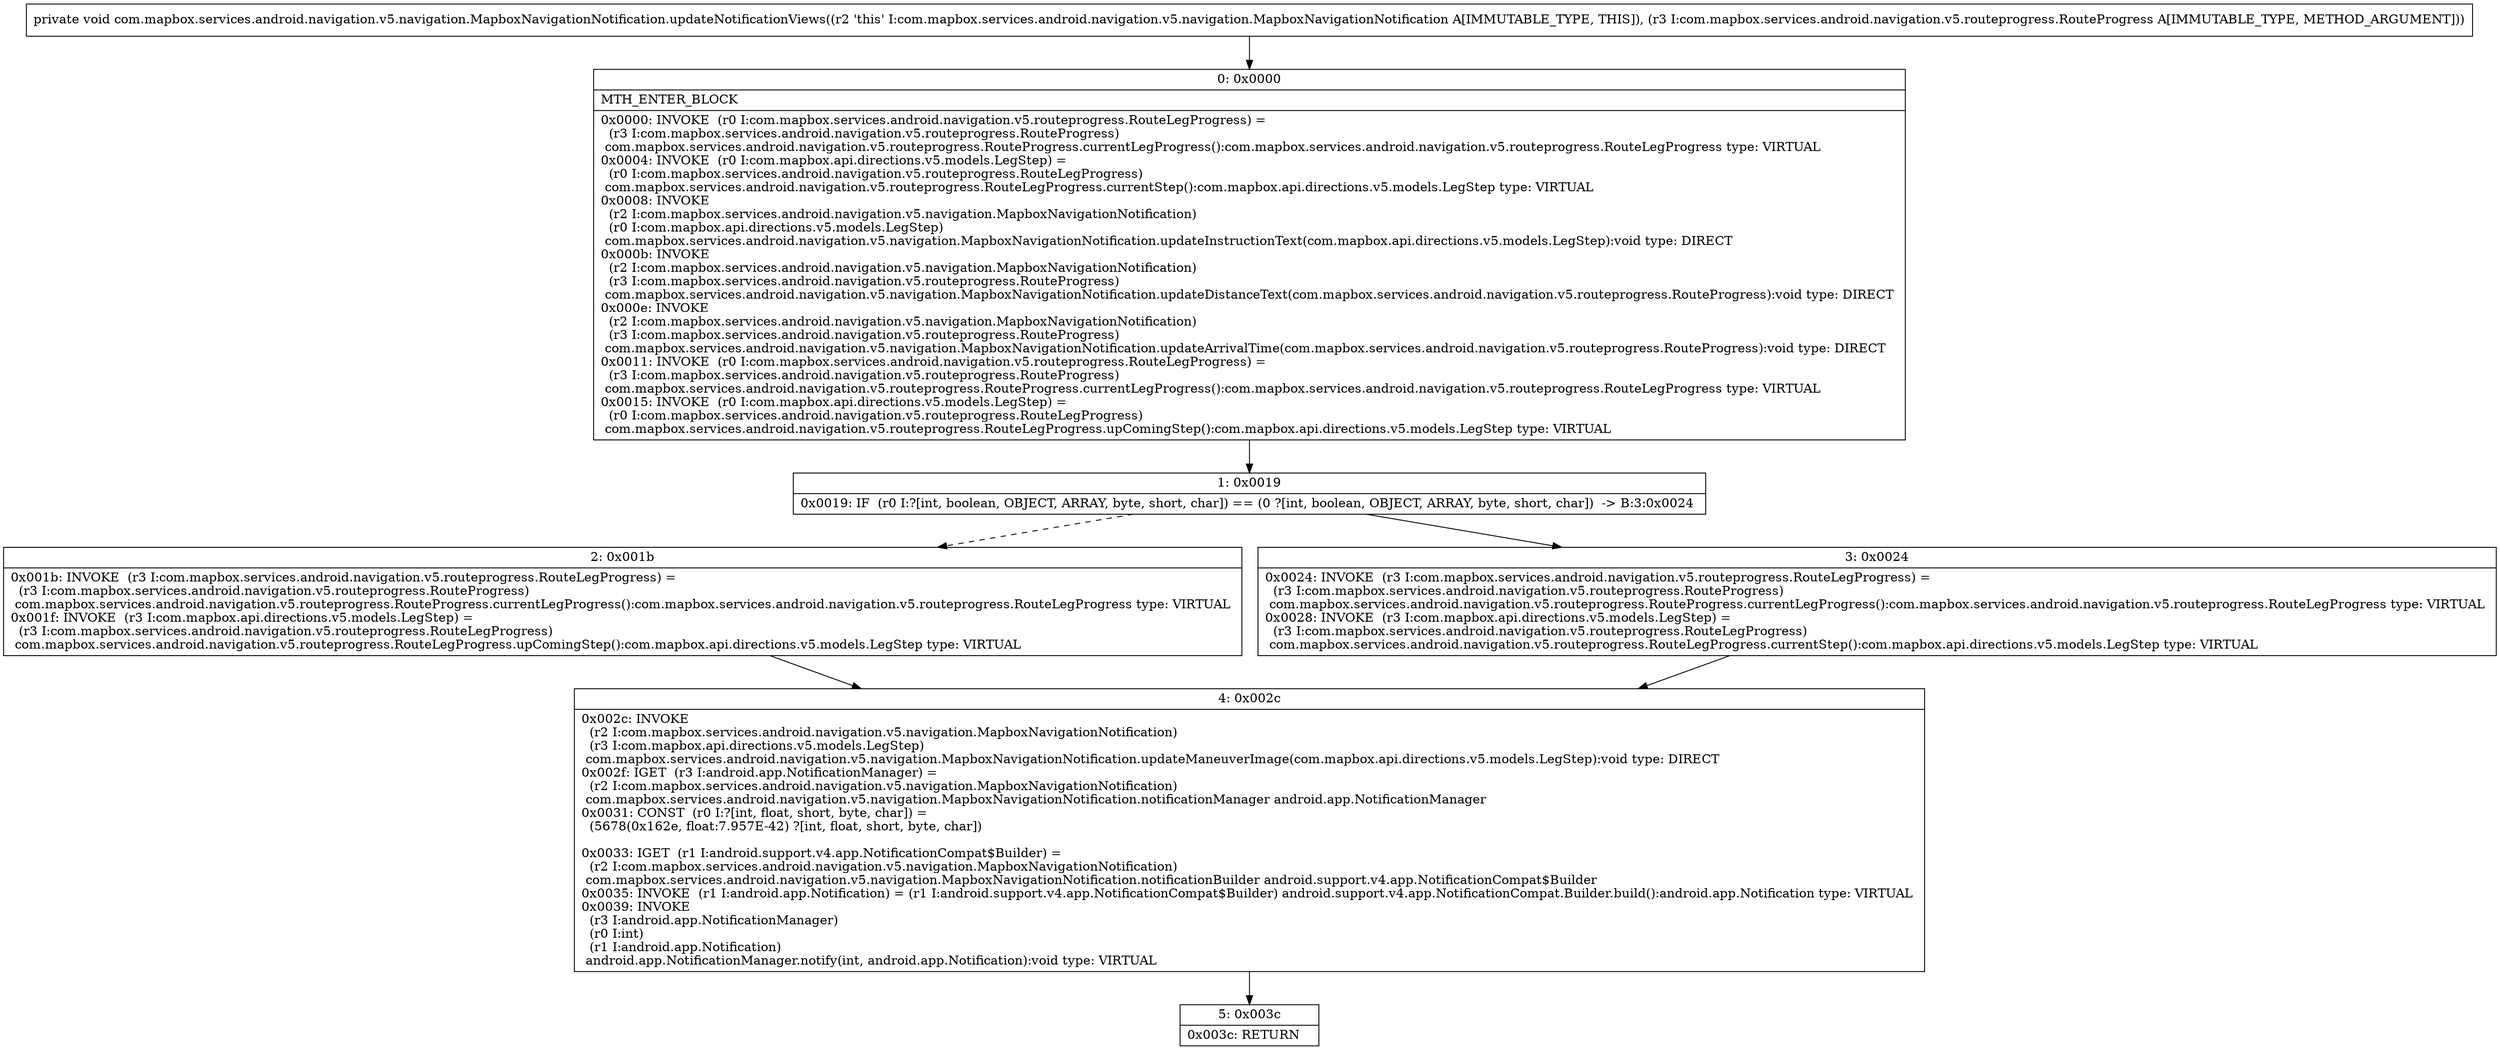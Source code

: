 digraph "CFG forcom.mapbox.services.android.navigation.v5.navigation.MapboxNavigationNotification.updateNotificationViews(Lcom\/mapbox\/services\/android\/navigation\/v5\/routeprogress\/RouteProgress;)V" {
Node_0 [shape=record,label="{0\:\ 0x0000|MTH_ENTER_BLOCK\l|0x0000: INVOKE  (r0 I:com.mapbox.services.android.navigation.v5.routeprogress.RouteLegProgress) = \l  (r3 I:com.mapbox.services.android.navigation.v5.routeprogress.RouteProgress)\l com.mapbox.services.android.navigation.v5.routeprogress.RouteProgress.currentLegProgress():com.mapbox.services.android.navigation.v5.routeprogress.RouteLegProgress type: VIRTUAL \l0x0004: INVOKE  (r0 I:com.mapbox.api.directions.v5.models.LegStep) = \l  (r0 I:com.mapbox.services.android.navigation.v5.routeprogress.RouteLegProgress)\l com.mapbox.services.android.navigation.v5.routeprogress.RouteLegProgress.currentStep():com.mapbox.api.directions.v5.models.LegStep type: VIRTUAL \l0x0008: INVOKE  \l  (r2 I:com.mapbox.services.android.navigation.v5.navigation.MapboxNavigationNotification)\l  (r0 I:com.mapbox.api.directions.v5.models.LegStep)\l com.mapbox.services.android.navigation.v5.navigation.MapboxNavigationNotification.updateInstructionText(com.mapbox.api.directions.v5.models.LegStep):void type: DIRECT \l0x000b: INVOKE  \l  (r2 I:com.mapbox.services.android.navigation.v5.navigation.MapboxNavigationNotification)\l  (r3 I:com.mapbox.services.android.navigation.v5.routeprogress.RouteProgress)\l com.mapbox.services.android.navigation.v5.navigation.MapboxNavigationNotification.updateDistanceText(com.mapbox.services.android.navigation.v5.routeprogress.RouteProgress):void type: DIRECT \l0x000e: INVOKE  \l  (r2 I:com.mapbox.services.android.navigation.v5.navigation.MapboxNavigationNotification)\l  (r3 I:com.mapbox.services.android.navigation.v5.routeprogress.RouteProgress)\l com.mapbox.services.android.navigation.v5.navigation.MapboxNavigationNotification.updateArrivalTime(com.mapbox.services.android.navigation.v5.routeprogress.RouteProgress):void type: DIRECT \l0x0011: INVOKE  (r0 I:com.mapbox.services.android.navigation.v5.routeprogress.RouteLegProgress) = \l  (r3 I:com.mapbox.services.android.navigation.v5.routeprogress.RouteProgress)\l com.mapbox.services.android.navigation.v5.routeprogress.RouteProgress.currentLegProgress():com.mapbox.services.android.navigation.v5.routeprogress.RouteLegProgress type: VIRTUAL \l0x0015: INVOKE  (r0 I:com.mapbox.api.directions.v5.models.LegStep) = \l  (r0 I:com.mapbox.services.android.navigation.v5.routeprogress.RouteLegProgress)\l com.mapbox.services.android.navigation.v5.routeprogress.RouteLegProgress.upComingStep():com.mapbox.api.directions.v5.models.LegStep type: VIRTUAL \l}"];
Node_1 [shape=record,label="{1\:\ 0x0019|0x0019: IF  (r0 I:?[int, boolean, OBJECT, ARRAY, byte, short, char]) == (0 ?[int, boolean, OBJECT, ARRAY, byte, short, char])  \-\> B:3:0x0024 \l}"];
Node_2 [shape=record,label="{2\:\ 0x001b|0x001b: INVOKE  (r3 I:com.mapbox.services.android.navigation.v5.routeprogress.RouteLegProgress) = \l  (r3 I:com.mapbox.services.android.navigation.v5.routeprogress.RouteProgress)\l com.mapbox.services.android.navigation.v5.routeprogress.RouteProgress.currentLegProgress():com.mapbox.services.android.navigation.v5.routeprogress.RouteLegProgress type: VIRTUAL \l0x001f: INVOKE  (r3 I:com.mapbox.api.directions.v5.models.LegStep) = \l  (r3 I:com.mapbox.services.android.navigation.v5.routeprogress.RouteLegProgress)\l com.mapbox.services.android.navigation.v5.routeprogress.RouteLegProgress.upComingStep():com.mapbox.api.directions.v5.models.LegStep type: VIRTUAL \l}"];
Node_3 [shape=record,label="{3\:\ 0x0024|0x0024: INVOKE  (r3 I:com.mapbox.services.android.navigation.v5.routeprogress.RouteLegProgress) = \l  (r3 I:com.mapbox.services.android.navigation.v5.routeprogress.RouteProgress)\l com.mapbox.services.android.navigation.v5.routeprogress.RouteProgress.currentLegProgress():com.mapbox.services.android.navigation.v5.routeprogress.RouteLegProgress type: VIRTUAL \l0x0028: INVOKE  (r3 I:com.mapbox.api.directions.v5.models.LegStep) = \l  (r3 I:com.mapbox.services.android.navigation.v5.routeprogress.RouteLegProgress)\l com.mapbox.services.android.navigation.v5.routeprogress.RouteLegProgress.currentStep():com.mapbox.api.directions.v5.models.LegStep type: VIRTUAL \l}"];
Node_4 [shape=record,label="{4\:\ 0x002c|0x002c: INVOKE  \l  (r2 I:com.mapbox.services.android.navigation.v5.navigation.MapboxNavigationNotification)\l  (r3 I:com.mapbox.api.directions.v5.models.LegStep)\l com.mapbox.services.android.navigation.v5.navigation.MapboxNavigationNotification.updateManeuverImage(com.mapbox.api.directions.v5.models.LegStep):void type: DIRECT \l0x002f: IGET  (r3 I:android.app.NotificationManager) = \l  (r2 I:com.mapbox.services.android.navigation.v5.navigation.MapboxNavigationNotification)\l com.mapbox.services.android.navigation.v5.navigation.MapboxNavigationNotification.notificationManager android.app.NotificationManager \l0x0031: CONST  (r0 I:?[int, float, short, byte, char]) = \l  (5678(0x162e, float:7.957E\-42) ?[int, float, short, byte, char])\l \l0x0033: IGET  (r1 I:android.support.v4.app.NotificationCompat$Builder) = \l  (r2 I:com.mapbox.services.android.navigation.v5.navigation.MapboxNavigationNotification)\l com.mapbox.services.android.navigation.v5.navigation.MapboxNavigationNotification.notificationBuilder android.support.v4.app.NotificationCompat$Builder \l0x0035: INVOKE  (r1 I:android.app.Notification) = (r1 I:android.support.v4.app.NotificationCompat$Builder) android.support.v4.app.NotificationCompat.Builder.build():android.app.Notification type: VIRTUAL \l0x0039: INVOKE  \l  (r3 I:android.app.NotificationManager)\l  (r0 I:int)\l  (r1 I:android.app.Notification)\l android.app.NotificationManager.notify(int, android.app.Notification):void type: VIRTUAL \l}"];
Node_5 [shape=record,label="{5\:\ 0x003c|0x003c: RETURN   \l}"];
MethodNode[shape=record,label="{private void com.mapbox.services.android.navigation.v5.navigation.MapboxNavigationNotification.updateNotificationViews((r2 'this' I:com.mapbox.services.android.navigation.v5.navigation.MapboxNavigationNotification A[IMMUTABLE_TYPE, THIS]), (r3 I:com.mapbox.services.android.navigation.v5.routeprogress.RouteProgress A[IMMUTABLE_TYPE, METHOD_ARGUMENT])) }"];
MethodNode -> Node_0;
Node_0 -> Node_1;
Node_1 -> Node_2[style=dashed];
Node_1 -> Node_3;
Node_2 -> Node_4;
Node_3 -> Node_4;
Node_4 -> Node_5;
}

